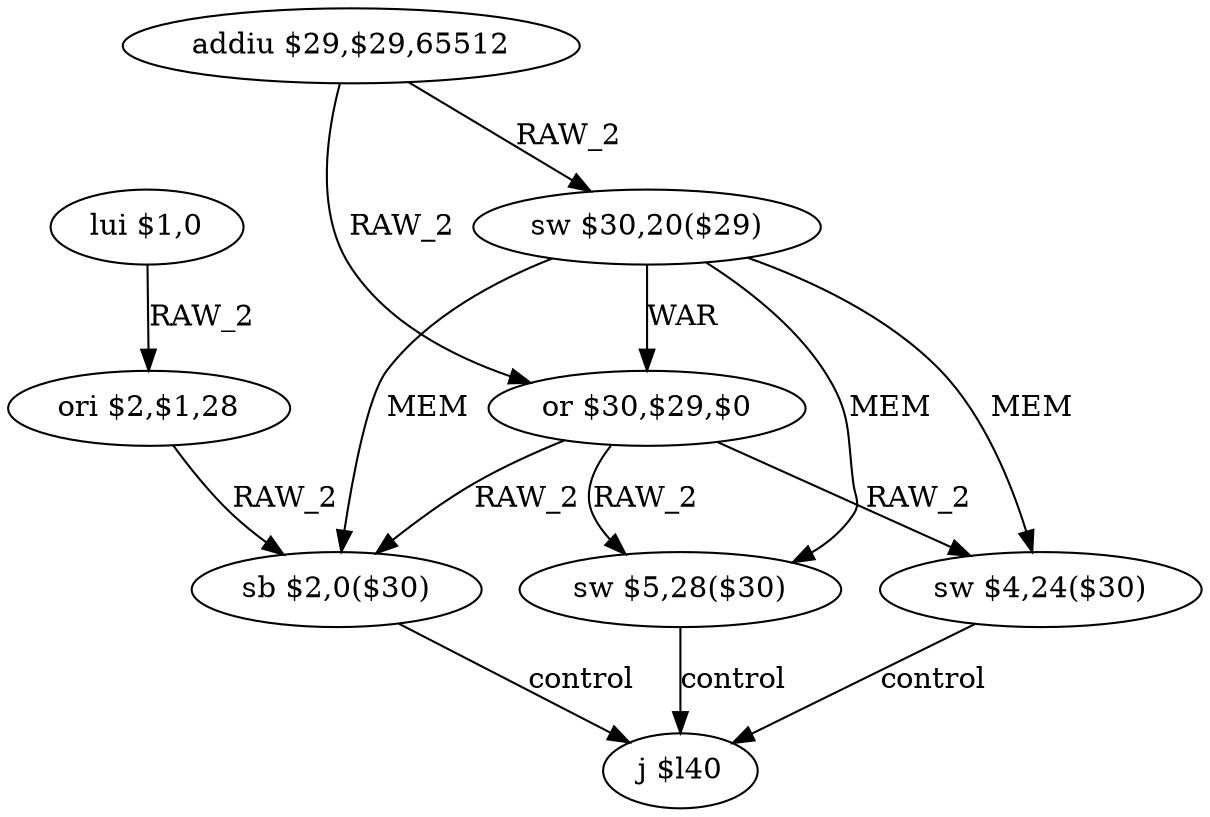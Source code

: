 digraph G1 {
node [shape = ellipse];
i0 [label = "addiu $29,$29,65512"] ;
i0 ->  i1 [label= "RAW_2"];
i0 ->  i2 [label= "RAW_2"];
i1 [label = "sw $30,20($29)"] ;
i1 ->  i2 [label= "WAR"];
i1 ->  i3 [label= "MEM"];
i1 ->  i4 [label= "MEM"];
i1 ->  i7 [label= "MEM"];
i2 [label = "or $30,$29,$0"] ;
i2 ->  i3 [label= "RAW_2"];
i2 ->  i4 [label= "RAW_2"];
i2 ->  i7 [label= "RAW_2"];
i3 [label = "sw $4,24($30)"] ;
i3 ->  i8 [label= "control"];
i8 [label = "j $l40"] ;
i4 [label = "sw $5,28($30)"] ;
i4 ->  i8 [label= "control"];
i7 [label = "sb $2,0($30)"] ;
i7 ->  i8 [label= "control"];
i5 [label = "lui $1,0"] ;
i5 ->  i6 [label= "RAW_2"];
i6 [label = "ori $2,$1,28"] ;
i6 ->  i7 [label= "RAW_2"];
}
